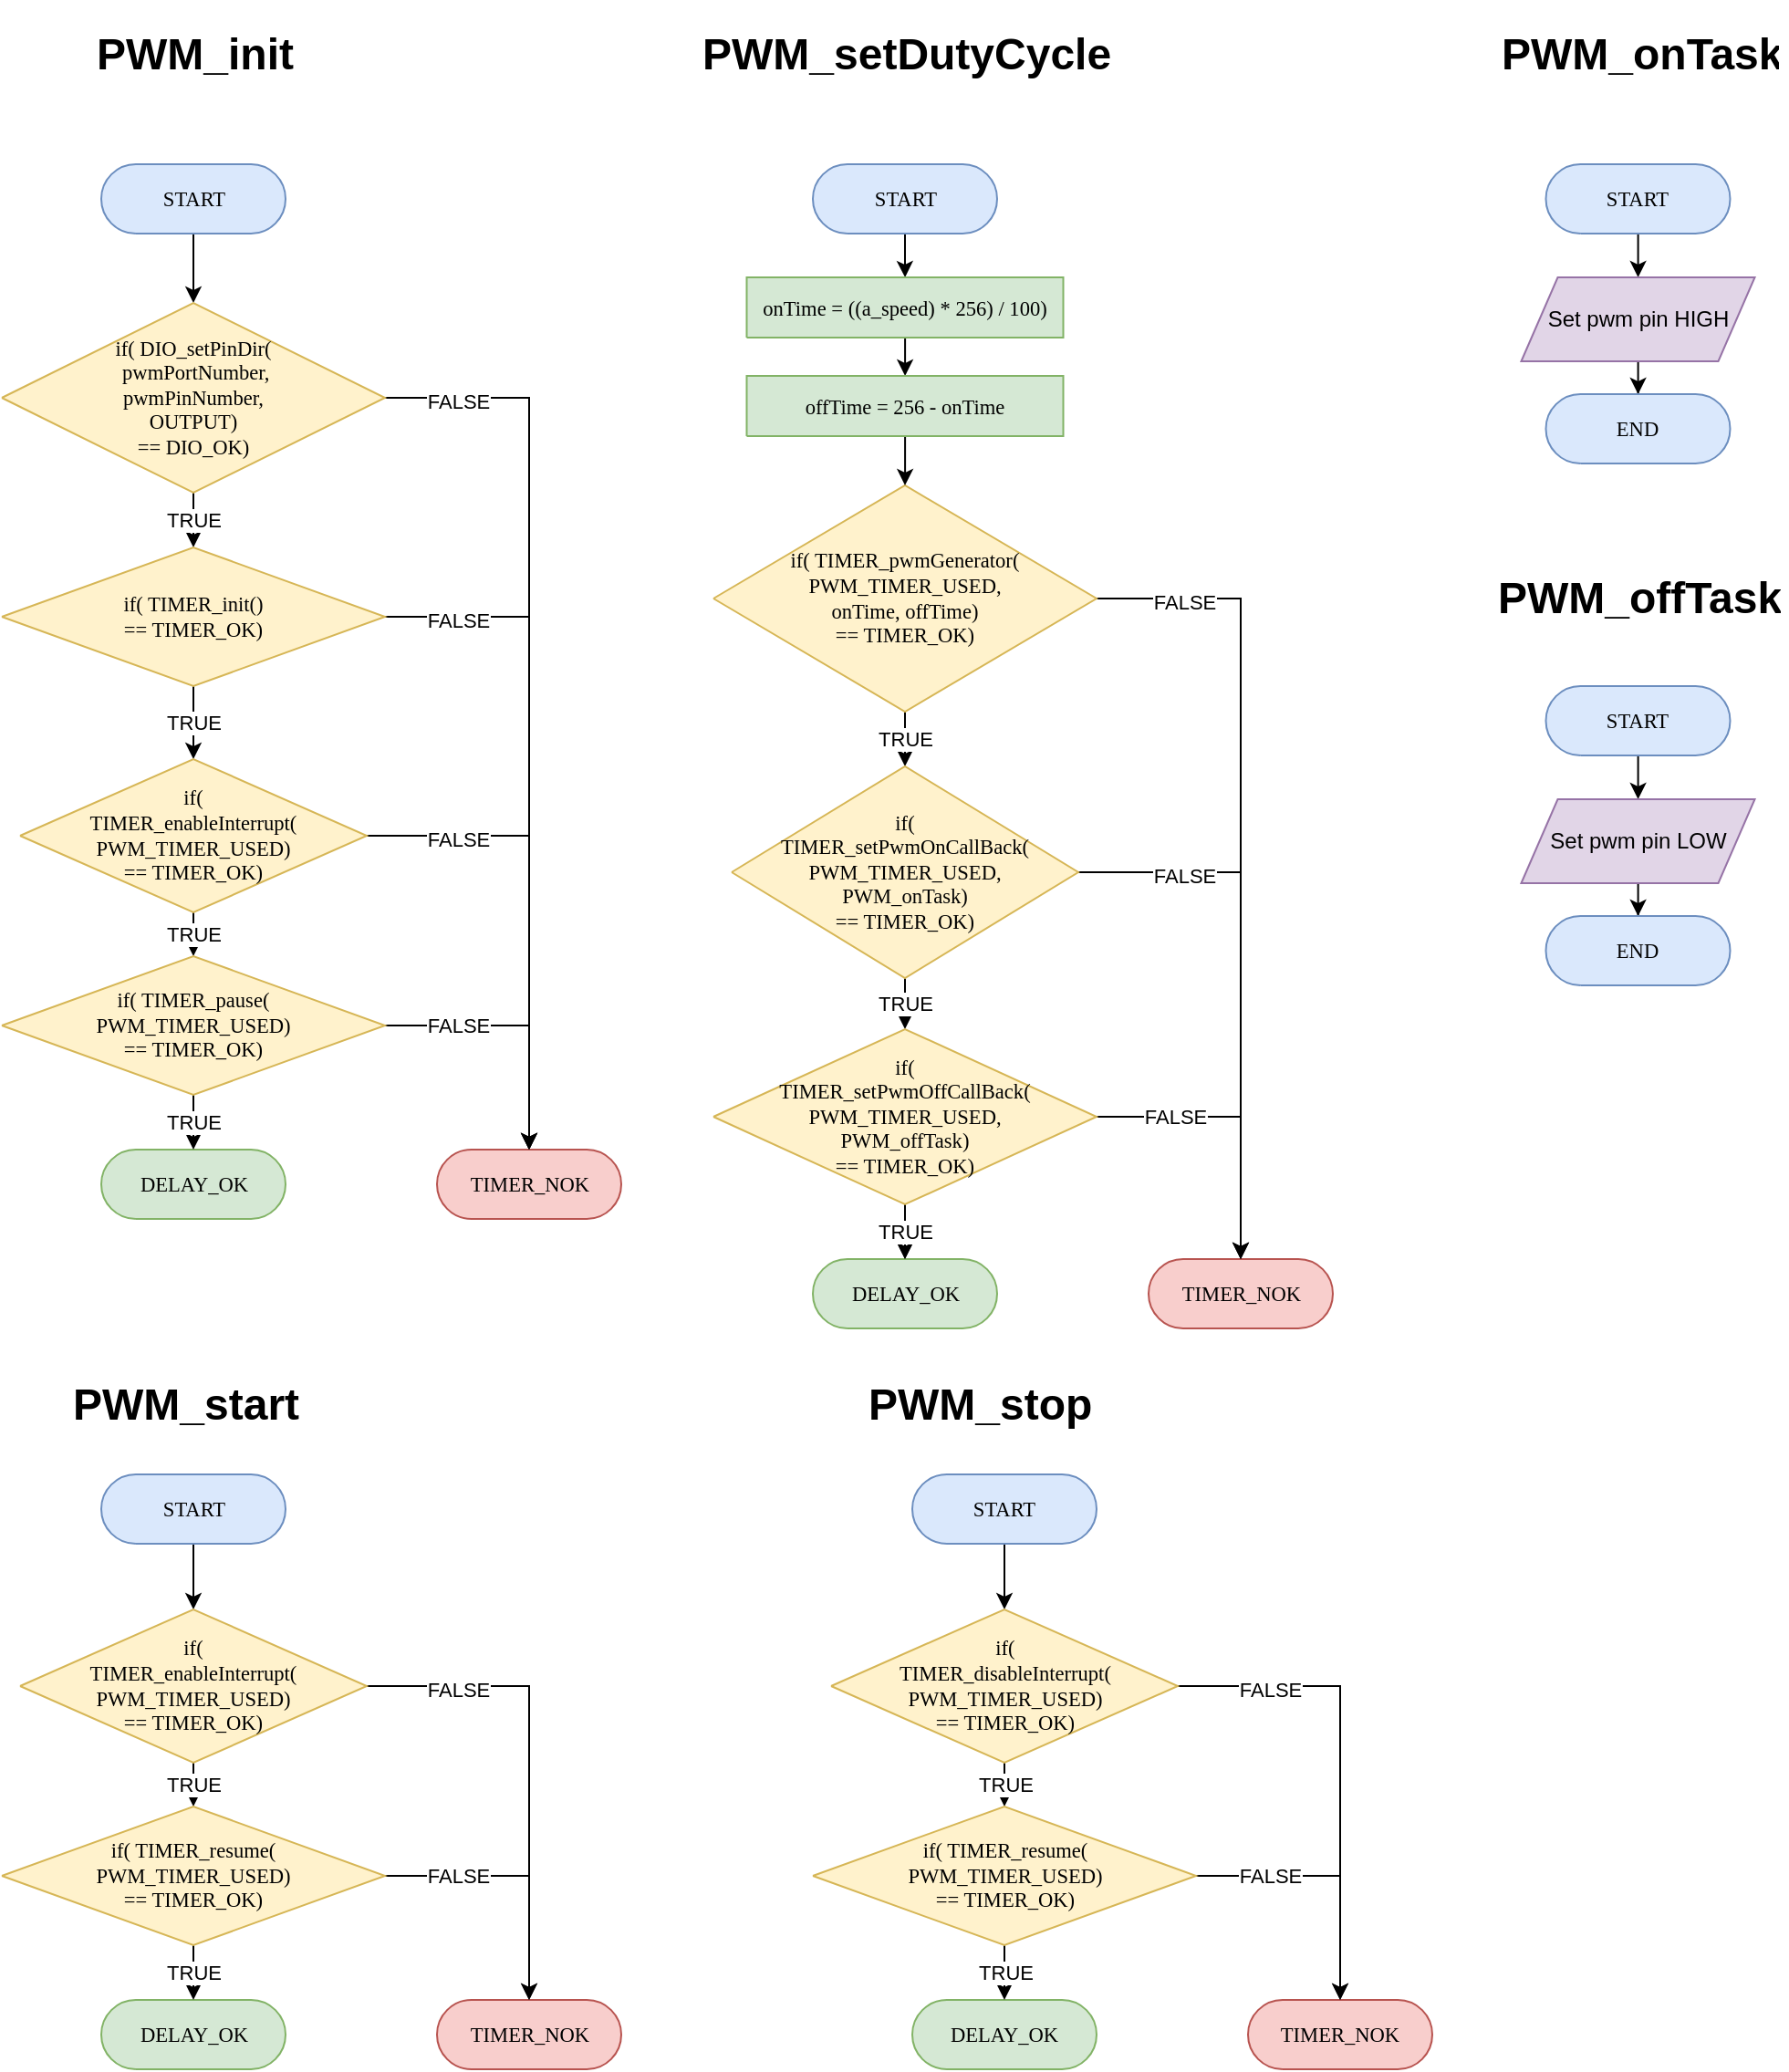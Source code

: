 <mxfile version="21.2.8" type="device">
  <diagram name="Page-1" id="BmUwELXV6evtJozqOOVF">
    <mxGraphModel dx="522" dy="1700" grid="1" gridSize="10" guides="1" tooltips="1" connect="1" arrows="1" fold="1" page="1" pageScale="1" pageWidth="850" pageHeight="1100" math="0" shadow="0">
      <root>
        <mxCell id="0" />
        <mxCell id="1" parent="0" />
        <mxCell id="vdHwTdax5h0ImALdTxKJ-1" value="" style="edgeStyle=orthogonalEdgeStyle;rounded=0;orthogonalLoop=1;jettySize=auto;html=1;" parent="1" source="vdHwTdax5h0ImALdTxKJ-2" target="vdHwTdax5h0ImALdTxKJ-5" edge="1">
          <mxGeometry relative="1" as="geometry" />
        </mxCell>
        <UserObject label="&lt;div style=&quot;font-size: 11.29px;&quot;&gt;&lt;span style=&quot;font-size: 11.29px;&quot;&gt;START&lt;/span&gt;&lt;/div&gt;" Function="EN_DIO_Error_T DIO_init(uint8_t pinNumber, EN_DIO_PORT_T portNumber, EN_DIO_DIRECTION_T direction);" tags="Flowchart" id="vdHwTdax5h0ImALdTxKJ-2">
          <mxCell style="verticalAlign=middle;align=center;overflow=width;vsdxID=30;fillColor=#dae8fc;shape=stencil(tVLREoIgEPwaHnEQxsl3s/9gEpSJwDko7e+DsEkze2l627vdu5uFRaxyHe8FosR5sCcxqMZ3iO0Rpcp0ApQPCLEasUpaEC3Yi2lS3fOojOhsr3HDmObyMtsVcYqS29Qh5FEfklwrM5OXeUa/yjkcAwfr7TDpiyTfXvjkMR+Vw2A998qaBac5tAKHU1hq3i4oNwjRr9ofvayt/+Rk+yX/4iWA159KpXWKxJx/z0Bopfyw+g4=);strokeColor=#6c8ebf;spacingTop=-1;spacingBottom=-1;spacingLeft=-1;spacingRight=-1;points=[[0.5,1,0],[0.5,0,0],[0,0.5,0],[1,0.5,0]];labelBackgroundColor=none;rounded=1;html=1;whiteSpace=wrap;fontFamily=Calibri;fontSize=11.29;" parent="1" vertex="1">
            <mxGeometry x="164.5" y="40" width="101" height="38" as="geometry" />
          </mxCell>
        </UserObject>
        <mxCell id="vdHwTdax5h0ImALdTxKJ-3" value="TRUE" style="edgeStyle=orthogonalEdgeStyle;rounded=0;orthogonalLoop=1;jettySize=auto;html=1;" parent="1" source="vdHwTdax5h0ImALdTxKJ-5" target="vdHwTdax5h0ImALdTxKJ-10" edge="1">
          <mxGeometry relative="1" as="geometry" />
        </mxCell>
        <mxCell id="vdHwTdax5h0ImALdTxKJ-4" value="FALSE" style="edgeStyle=orthogonalEdgeStyle;rounded=0;orthogonalLoop=1;jettySize=auto;html=1;" parent="1" source="vdHwTdax5h0ImALdTxKJ-5" target="vdHwTdax5h0ImALdTxKJ-7" edge="1">
          <mxGeometry x="-0.837" y="-2" relative="1" as="geometry">
            <mxPoint as="offset" />
          </mxGeometry>
        </mxCell>
        <UserObject label="if( DIO_setPinDir(&lt;br&gt;&amp;nbsp;pwmPortNumber, &lt;br&gt;pwmPinNumber, &lt;br&gt;OUTPUT) &lt;br&gt;== DIO_OK)" Function="EN_DIO_Error_T DIO_init(uint8_t pinNumber, EN_DIO_PORT_T portNumber, EN_DIO_DIRECTION_T direction);" tags="Flowchart" id="vdHwTdax5h0ImALdTxKJ-5">
          <mxCell style="vsdxID=219;fillColor=#fff2cc;shape=stencil(UzV2Ls5ILEhVNTIoLinKz04tz0wpyVA1dlE1MsrMy0gtyiwBslSNXVWNndPyi1LTi/JL81Ig/IJEkEoQKze/DGRCBUSfAUiHkUElhGcK4bpBVOZk5iGpNEVVikeloQHZpsK0YlWLz1QgA+HFtMycHEgIIcujBwlQCBKcxq4A);strokeColor=#d6b656;spacingTop=-1;spacingBottom=-1;spacingLeft=-1;spacingRight=-1;points=[[0,0.5,0],[1,0.5,0],[0.5,0,0],[0.5,1,0]];labelBackgroundColor=none;rounded=1;html=1;whiteSpace=wrap;fontFamily=Calibri;fontSize=11.29;" parent="1" vertex="1">
            <mxGeometry x="110" y="116" width="210" height="104" as="geometry" />
          </mxCell>
        </UserObject>
        <UserObject label="&lt;div style=&quot;font-size: 11.29px;&quot;&gt;&lt;font style=&quot;font-size: 11.29px; direction: ltr; letter-spacing: 0px; line-height: 120%; opacity: 1;&quot;&gt;DELAY_OK&lt;/font&gt;&lt;/div&gt;" Function="EN_DIO_Error_T DIO_init(uint8_t pinNumber, EN_DIO_PORT_T portNumber, EN_DIO_DIRECTION_T direction);" tags="Flowchart" id="vdHwTdax5h0ImALdTxKJ-6">
          <mxCell style="verticalAlign=middle;align=center;overflow=width;vsdxID=52;fillColor=#d5e8d4;shape=stencil(tVLREoIgEPwaHnEQxsl3s/9gEpSJwDko7e+DsEkze2l627vdu5uFRaxyHe8FosR5sCcxqMZ3iO0Rpcp0ApQPCLEasUpaEC3Yi2lS3fOojOhsr3HDmObyMtsVcYqS29Qh5FEfklwrM5OXeUa/yjkcAwfr7TDpiyTfXvjkMR+Vw2A998qaBac5tAKHU1hq3i4oNwjRr9ofvayt/+Rk+yX/4iWA159KpXWKxJx/z0Bopfyw+g4=);strokeColor=#82b366;spacingTop=-1;spacingBottom=-1;spacingLeft=-1;spacingRight=-1;points=[[0.5,1,0],[0.5,0,0],[0,0.5,0],[1,0.5,0]];labelBackgroundColor=none;rounded=1;html=1;whiteSpace=wrap;fontFamily=Calibri;fontSize=11.29;" parent="1" vertex="1">
            <mxGeometry x="164.5" y="580" width="101" height="38" as="geometry" />
          </mxCell>
        </UserObject>
        <UserObject label="&lt;div style=&quot;font-size: 11.29px;&quot;&gt;&lt;font style=&quot;font-size: 11.29px; direction: ltr; letter-spacing: 0px; line-height: 120%; opacity: 1;&quot;&gt;TIMER_NOK&lt;/font&gt;&lt;/div&gt;" Function="EN_DIO_Error_T DIO_init(uint8_t pinNumber, EN_DIO_PORT_T portNumber, EN_DIO_DIRECTION_T direction);" tags="Flowchart" id="vdHwTdax5h0ImALdTxKJ-7">
          <mxCell style="verticalAlign=middle;align=center;overflow=width;vsdxID=52;fillColor=#f8cecc;shape=stencil(tVLREoIgEPwaHnEQxsl3s/9gEpSJwDko7e+DsEkze2l627vdu5uFRaxyHe8FosR5sCcxqMZ3iO0Rpcp0ApQPCLEasUpaEC3Yi2lS3fOojOhsr3HDmObyMtsVcYqS29Qh5FEfklwrM5OXeUa/yjkcAwfr7TDpiyTfXvjkMR+Vw2A998qaBac5tAKHU1hq3i4oNwjRr9ofvayt/+Rk+yX/4iWA159KpXWKxJx/z0Bopfyw+g4=);strokeColor=#b85450;spacingTop=-1;spacingBottom=-1;spacingLeft=-1;spacingRight=-1;points=[[0.5,1,0],[0.5,0,0],[0,0.5,0],[1,0.5,0]];labelBackgroundColor=none;rounded=1;html=1;whiteSpace=wrap;fontFamily=Calibri;fontSize=11.29;" parent="1" vertex="1">
            <mxGeometry x="348.5" y="580" width="101" height="38" as="geometry" />
          </mxCell>
        </UserObject>
        <mxCell id="vdHwTdax5h0ImALdTxKJ-8" value="TRUE" style="edgeStyle=orthogonalEdgeStyle;rounded=0;orthogonalLoop=1;jettySize=auto;html=1;" parent="1" source="vdHwTdax5h0ImALdTxKJ-10" target="vdHwTdax5h0ImALdTxKJ-13" edge="1">
          <mxGeometry relative="1" as="geometry" />
        </mxCell>
        <mxCell id="vdHwTdax5h0ImALdTxKJ-9" value="FALSE" style="edgeStyle=orthogonalEdgeStyle;rounded=0;orthogonalLoop=1;jettySize=auto;html=1;" parent="1" source="vdHwTdax5h0ImALdTxKJ-10" target="vdHwTdax5h0ImALdTxKJ-7" edge="1">
          <mxGeometry x="-0.784" y="-2" relative="1" as="geometry">
            <mxPoint as="offset" />
          </mxGeometry>
        </mxCell>
        <UserObject label="if( TIMER_init() &lt;br&gt;== TIMER_OK)" Function="EN_DIO_Error_T DIO_init(uint8_t pinNumber, EN_DIO_PORT_T portNumber, EN_DIO_DIRECTION_T direction);" tags="Flowchart" id="vdHwTdax5h0ImALdTxKJ-10">
          <mxCell style="vsdxID=219;fillColor=#fff2cc;shape=stencil(UzV2Ls5ILEhVNTIoLinKz04tz0wpyVA1dlE1MsrMy0gtyiwBslSNXVWNndPyi1LTi/JL81Ig/IJEkEoQKze/DGRCBUSfAUiHkUElhGcK4bpBVOZk5iGpNEVVikeloQHZpsK0YlWLz1QgA+HFtMycHEgIIcujBwlQCBKcxq4A);strokeColor=#d6b656;spacingTop=-1;spacingBottom=-1;spacingLeft=-1;spacingRight=-1;points=[[0,0.5,0],[1,0.5,0],[0.5,0,0],[0.5,1,0]];labelBackgroundColor=none;rounded=1;html=1;whiteSpace=wrap;fontFamily=Calibri;fontSize=11.29;" parent="1" vertex="1">
            <mxGeometry x="110" y="250" width="210" height="76" as="geometry" />
          </mxCell>
        </UserObject>
        <mxCell id="vdHwTdax5h0ImALdTxKJ-12" value="FALSE" style="edgeStyle=orthogonalEdgeStyle;rounded=0;orthogonalLoop=1;jettySize=auto;html=1;" parent="1" source="vdHwTdax5h0ImALdTxKJ-13" target="vdHwTdax5h0ImALdTxKJ-7" edge="1">
          <mxGeometry x="-0.617" y="-2" relative="1" as="geometry">
            <mxPoint as="offset" />
          </mxGeometry>
        </mxCell>
        <mxCell id="vdHwTdax5h0ImALdTxKJ-15" value="TRUE" style="edgeStyle=orthogonalEdgeStyle;rounded=0;orthogonalLoop=1;jettySize=auto;html=1;" parent="1" source="vdHwTdax5h0ImALdTxKJ-13" target="vdHwTdax5h0ImALdTxKJ-14" edge="1">
          <mxGeometry relative="1" as="geometry" />
        </mxCell>
        <UserObject label="if( &lt;br&gt;TIMER_enableInterrupt(&lt;br&gt;PWM_TIMER_USED) &lt;br&gt;== TIMER_OK)" Function="EN_DIO_Error_T DIO_init(uint8_t pinNumber, EN_DIO_PORT_T portNumber, EN_DIO_DIRECTION_T direction);" tags="Flowchart" id="vdHwTdax5h0ImALdTxKJ-13">
          <mxCell style="vsdxID=219;fillColor=#fff2cc;shape=stencil(UzV2Ls5ILEhVNTIoLinKz04tz0wpyVA1dlE1MsrMy0gtyiwBslSNXVWNndPyi1LTi/JL81Ig/IJEkEoQKze/DGRCBUSfAUiHkUElhGcK4bpBVOZk5iGpNEVVikeloQHZpsK0YlWLz1QgA+HFtMycHEgIIcujBwlQCBKcxq4A);strokeColor=#d6b656;spacingTop=-1;spacingBottom=-1;spacingLeft=-1;spacingRight=-1;points=[[0,0.5,0],[1,0.5,0],[0.5,0,0],[0.5,1,0]];labelBackgroundColor=none;rounded=1;html=1;whiteSpace=wrap;fontFamily=Calibri;fontSize=11.29;" parent="1" vertex="1">
            <mxGeometry x="120" y="366" width="190" height="84" as="geometry" />
          </mxCell>
        </UserObject>
        <mxCell id="vdHwTdax5h0ImALdTxKJ-16" value="TRUE" style="edgeStyle=orthogonalEdgeStyle;rounded=0;orthogonalLoop=1;jettySize=auto;html=1;" parent="1" source="vdHwTdax5h0ImALdTxKJ-14" target="vdHwTdax5h0ImALdTxKJ-6" edge="1">
          <mxGeometry relative="1" as="geometry" />
        </mxCell>
        <mxCell id="vdHwTdax5h0ImALdTxKJ-17" value="FALSE" style="edgeStyle=orthogonalEdgeStyle;rounded=0;orthogonalLoop=1;jettySize=auto;html=1;" parent="1" source="vdHwTdax5h0ImALdTxKJ-14" target="vdHwTdax5h0ImALdTxKJ-7" edge="1">
          <mxGeometry x="-0.456" relative="1" as="geometry">
            <mxPoint as="offset" />
          </mxGeometry>
        </mxCell>
        <UserObject label="if( TIMER_pause(&lt;br&gt;PWM_TIMER_USED) &lt;br&gt;== TIMER_OK)" Function="EN_DIO_Error_T DIO_init(uint8_t pinNumber, EN_DIO_PORT_T portNumber, EN_DIO_DIRECTION_T direction);" tags="Flowchart" id="vdHwTdax5h0ImALdTxKJ-14">
          <mxCell style="vsdxID=219;fillColor=#fff2cc;shape=stencil(UzV2Ls5ILEhVNTIoLinKz04tz0wpyVA1dlE1MsrMy0gtyiwBslSNXVWNndPyi1LTi/JL81Ig/IJEkEoQKze/DGRCBUSfAUiHkUElhGcK4bpBVOZk5iGpNEVVikeloQHZpsK0YlWLz1QgA+HFtMycHEgIIcujBwlQCBKcxq4A);strokeColor=#d6b656;spacingTop=-1;spacingBottom=-1;spacingLeft=-1;spacingRight=-1;points=[[0,0.5,0],[1,0.5,0],[0.5,0,0],[0.5,1,0]];labelBackgroundColor=none;rounded=1;html=1;whiteSpace=wrap;fontFamily=Calibri;fontSize=11.29;" parent="1" vertex="1">
            <mxGeometry x="110" y="474" width="210" height="76" as="geometry" />
          </mxCell>
        </UserObject>
        <mxCell id="vdHwTdax5h0ImALdTxKJ-36" value="" style="edgeStyle=orthogonalEdgeStyle;rounded=0;orthogonalLoop=1;jettySize=auto;html=1;" parent="1" source="vdHwTdax5h0ImALdTxKJ-19" target="vdHwTdax5h0ImALdTxKJ-34" edge="1">
          <mxGeometry relative="1" as="geometry" />
        </mxCell>
        <UserObject label="&lt;div style=&quot;font-size: 11.29px;&quot;&gt;&lt;span style=&quot;font-size: 11.29px;&quot;&gt;START&lt;/span&gt;&lt;/div&gt;" Function="EN_DIO_Error_T DIO_init(uint8_t pinNumber, EN_DIO_PORT_T portNumber, EN_DIO_DIRECTION_T direction);" tags="Flowchart" id="vdHwTdax5h0ImALdTxKJ-19">
          <mxCell style="verticalAlign=middle;align=center;overflow=width;vsdxID=30;fillColor=#dae8fc;shape=stencil(tVLREoIgEPwaHnEQxsl3s/9gEpSJwDko7e+DsEkze2l627vdu5uFRaxyHe8FosR5sCcxqMZ3iO0Rpcp0ApQPCLEasUpaEC3Yi2lS3fOojOhsr3HDmObyMtsVcYqS29Qh5FEfklwrM5OXeUa/yjkcAwfr7TDpiyTfXvjkMR+Vw2A998qaBac5tAKHU1hq3i4oNwjRr9ofvayt/+Rk+yX/4iWA159KpXWKxJx/z0Bopfyw+g4=);strokeColor=#6c8ebf;spacingTop=-1;spacingBottom=-1;spacingLeft=-1;spacingRight=-1;points=[[0.5,1,0],[0.5,0,0],[0,0.5,0],[1,0.5,0]];labelBackgroundColor=none;rounded=1;html=1;whiteSpace=wrap;fontFamily=Calibri;fontSize=11.29;" parent="1" vertex="1">
            <mxGeometry x="554.5" y="40" width="101" height="38" as="geometry" />
          </mxCell>
        </UserObject>
        <UserObject label="&lt;div style=&quot;font-size: 11.29px;&quot;&gt;&lt;font style=&quot;font-size: 11.29px; direction: ltr; letter-spacing: 0px; line-height: 120%; opacity: 1;&quot;&gt;DELAY_OK&lt;/font&gt;&lt;/div&gt;" Function="EN_DIO_Error_T DIO_init(uint8_t pinNumber, EN_DIO_PORT_T portNumber, EN_DIO_DIRECTION_T direction);" tags="Flowchart" id="vdHwTdax5h0ImALdTxKJ-23">
          <mxCell style="verticalAlign=middle;align=center;overflow=width;vsdxID=52;fillColor=#d5e8d4;shape=stencil(tVLREoIgEPwaHnEQxsl3s/9gEpSJwDko7e+DsEkze2l627vdu5uFRaxyHe8FosR5sCcxqMZ3iO0Rpcp0ApQPCLEasUpaEC3Yi2lS3fOojOhsr3HDmObyMtsVcYqS29Qh5FEfklwrM5OXeUa/yjkcAwfr7TDpiyTfXvjkMR+Vw2A998qaBac5tAKHU1hq3i4oNwjRr9ofvayt/+Rk+yX/4iWA159KpXWKxJx/z0Bopfyw+g4=);strokeColor=#82b366;spacingTop=-1;spacingBottom=-1;spacingLeft=-1;spacingRight=-1;points=[[0.5,1,0],[0.5,0,0],[0,0.5,0],[1,0.5,0]];labelBackgroundColor=none;rounded=1;html=1;whiteSpace=wrap;fontFamily=Calibri;fontSize=11.29;" parent="1" vertex="1">
            <mxGeometry x="554.5" y="640" width="101" height="38" as="geometry" />
          </mxCell>
        </UserObject>
        <UserObject label="&lt;div style=&quot;font-size: 11.29px;&quot;&gt;&lt;font style=&quot;font-size: 11.29px; direction: ltr; letter-spacing: 0px; line-height: 120%; opacity: 1;&quot;&gt;TIMER_NOK&lt;/font&gt;&lt;/div&gt;" Function="EN_DIO_Error_T DIO_init(uint8_t pinNumber, EN_DIO_PORT_T portNumber, EN_DIO_DIRECTION_T direction);" tags="Flowchart" id="vdHwTdax5h0ImALdTxKJ-24">
          <mxCell style="verticalAlign=middle;align=center;overflow=width;vsdxID=52;fillColor=#f8cecc;shape=stencil(tVLREoIgEPwaHnEQxsl3s/9gEpSJwDko7e+DsEkze2l627vdu5uFRaxyHe8FosR5sCcxqMZ3iO0Rpcp0ApQPCLEasUpaEC3Yi2lS3fOojOhsr3HDmObyMtsVcYqS29Qh5FEfklwrM5OXeUa/yjkcAwfr7TDpiyTfXvjkMR+Vw2A998qaBac5tAKHU1hq3i4oNwjRr9ofvayt/+Rk+yX/4iWA159KpXWKxJx/z0Bopfyw+g4=);strokeColor=#b85450;spacingTop=-1;spacingBottom=-1;spacingLeft=-1;spacingRight=-1;points=[[0.5,1,0],[0.5,0,0],[0,0.5,0],[1,0.5,0]];labelBackgroundColor=none;rounded=1;html=1;whiteSpace=wrap;fontFamily=Calibri;fontSize=11.29;" parent="1" vertex="1">
            <mxGeometry x="738.5" y="640" width="101" height="38" as="geometry" />
          </mxCell>
        </UserObject>
        <mxCell id="vdHwTdax5h0ImALdTxKJ-25" value="TRUE" style="edgeStyle=orthogonalEdgeStyle;rounded=0;orthogonalLoop=1;jettySize=auto;html=1;" parent="1" source="vdHwTdax5h0ImALdTxKJ-27" target="vdHwTdax5h0ImALdTxKJ-30" edge="1">
          <mxGeometry relative="1" as="geometry" />
        </mxCell>
        <mxCell id="vdHwTdax5h0ImALdTxKJ-26" value="FALSE" style="edgeStyle=orthogonalEdgeStyle;rounded=0;orthogonalLoop=1;jettySize=auto;html=1;" parent="1" source="vdHwTdax5h0ImALdTxKJ-27" target="vdHwTdax5h0ImALdTxKJ-24" edge="1">
          <mxGeometry x="-0.784" y="-2" relative="1" as="geometry">
            <mxPoint as="offset" />
          </mxGeometry>
        </mxCell>
        <UserObject label="if( TIMER_pwmGenerator(&lt;br&gt;PWM_TIMER_USED,&lt;br&gt;onTime, offTime) &lt;br&gt;== TIMER_OK)" Function="EN_DIO_Error_T DIO_init(uint8_t pinNumber, EN_DIO_PORT_T portNumber, EN_DIO_DIRECTION_T direction);" tags="Flowchart" id="vdHwTdax5h0ImALdTxKJ-27">
          <mxCell style="vsdxID=219;fillColor=#fff2cc;shape=stencil(UzV2Ls5ILEhVNTIoLinKz04tz0wpyVA1dlE1MsrMy0gtyiwBslSNXVWNndPyi1LTi/JL81Ig/IJEkEoQKze/DGRCBUSfAUiHkUElhGcK4bpBVOZk5iGpNEVVikeloQHZpsK0YlWLz1QgA+HFtMycHEgIIcujBwlQCBKcxq4A);strokeColor=#d6b656;spacingTop=-1;spacingBottom=-1;spacingLeft=-1;spacingRight=-1;points=[[0,0.5,0],[1,0.5,0],[0.5,0,0],[0.5,1,0]];labelBackgroundColor=none;rounded=1;html=1;whiteSpace=wrap;fontFamily=Calibri;fontSize=11.29;" parent="1" vertex="1">
            <mxGeometry x="500" y="216" width="210" height="124" as="geometry" />
          </mxCell>
        </UserObject>
        <mxCell id="vdHwTdax5h0ImALdTxKJ-28" value="FALSE" style="edgeStyle=orthogonalEdgeStyle;rounded=0;orthogonalLoop=1;jettySize=auto;html=1;" parent="1" source="vdHwTdax5h0ImALdTxKJ-30" target="vdHwTdax5h0ImALdTxKJ-24" edge="1">
          <mxGeometry x="-0.617" y="-2" relative="1" as="geometry">
            <mxPoint as="offset" />
          </mxGeometry>
        </mxCell>
        <mxCell id="vdHwTdax5h0ImALdTxKJ-29" value="TRUE" style="edgeStyle=orthogonalEdgeStyle;rounded=0;orthogonalLoop=1;jettySize=auto;html=1;" parent="1" source="vdHwTdax5h0ImALdTxKJ-30" target="vdHwTdax5h0ImALdTxKJ-33" edge="1">
          <mxGeometry relative="1" as="geometry" />
        </mxCell>
        <UserObject label="if( &lt;br&gt;TIMER_setPwmOnCallBack(&lt;br&gt;PWM_TIMER_USED,&lt;br&gt;PWM_onTask) &lt;br&gt;== TIMER_OK)" Function="EN_DIO_Error_T DIO_init(uint8_t pinNumber, EN_DIO_PORT_T portNumber, EN_DIO_DIRECTION_T direction);" tags="Flowchart" id="vdHwTdax5h0ImALdTxKJ-30">
          <mxCell style="vsdxID=219;fillColor=#fff2cc;shape=stencil(UzV2Ls5ILEhVNTIoLinKz04tz0wpyVA1dlE1MsrMy0gtyiwBslSNXVWNndPyi1LTi/JL81Ig/IJEkEoQKze/DGRCBUSfAUiHkUElhGcK4bpBVOZk5iGpNEVVikeloQHZpsK0YlWLz1QgA+HFtMycHEgIIcujBwlQCBKcxq4A);strokeColor=#d6b656;spacingTop=-1;spacingBottom=-1;spacingLeft=-1;spacingRight=-1;points=[[0,0.5,0],[1,0.5,0],[0.5,0,0],[0.5,1,0]];labelBackgroundColor=none;rounded=1;html=1;whiteSpace=wrap;fontFamily=Calibri;fontSize=11.29;" parent="1" vertex="1">
            <mxGeometry x="510" y="370" width="190" height="116" as="geometry" />
          </mxCell>
        </UserObject>
        <mxCell id="vdHwTdax5h0ImALdTxKJ-31" value="" style="edgeStyle=orthogonalEdgeStyle;rounded=0;orthogonalLoop=1;jettySize=auto;html=1;" parent="1" source="vdHwTdax5h0ImALdTxKJ-33" target="vdHwTdax5h0ImALdTxKJ-23" edge="1">
          <mxGeometry relative="1" as="geometry" />
        </mxCell>
        <mxCell id="vdHwTdax5h0ImALdTxKJ-32" value="FALSE" style="edgeStyle=orthogonalEdgeStyle;rounded=0;orthogonalLoop=1;jettySize=auto;html=1;" parent="1" source="vdHwTdax5h0ImALdTxKJ-33" target="vdHwTdax5h0ImALdTxKJ-24" edge="1">
          <mxGeometry x="-0.456" relative="1" as="geometry">
            <mxPoint as="offset" />
          </mxGeometry>
        </mxCell>
        <mxCell id="vdHwTdax5h0ImALdTxKJ-40" value="TRUE" style="edgeStyle=orthogonalEdgeStyle;rounded=0;orthogonalLoop=1;jettySize=auto;html=1;" parent="1" source="vdHwTdax5h0ImALdTxKJ-33" target="vdHwTdax5h0ImALdTxKJ-23" edge="1">
          <mxGeometry relative="1" as="geometry" />
        </mxCell>
        <UserObject label="if(&lt;br style=&quot;border-color: var(--border-color);&quot;&gt;TIMER_setPwmOffCallBack(&lt;br style=&quot;border-color: var(--border-color);&quot;&gt;PWM_TIMER_USED,&lt;br style=&quot;border-color: var(--border-color);&quot;&gt;PWM_offTask)&lt;br style=&quot;border-color: var(--border-color);&quot;&gt;== TIMER_OK)" Function="EN_DIO_Error_T DIO_init(uint8_t pinNumber, EN_DIO_PORT_T portNumber, EN_DIO_DIRECTION_T direction);" tags="Flowchart" id="vdHwTdax5h0ImALdTxKJ-33">
          <mxCell style="vsdxID=219;fillColor=#fff2cc;shape=stencil(UzV2Ls5ILEhVNTIoLinKz04tz0wpyVA1dlE1MsrMy0gtyiwBslSNXVWNndPyi1LTi/JL81Ig/IJEkEoQKze/DGRCBUSfAUiHkUElhGcK4bpBVOZk5iGpNEVVikeloQHZpsK0YlWLz1QgA+HFtMycHEgIIcujBwlQCBKcxq4A);strokeColor=#d6b656;spacingTop=-1;spacingBottom=-1;spacingLeft=-1;spacingRight=-1;points=[[0,0.5,0],[1,0.5,0],[0.5,0,0],[0.5,1,0]];labelBackgroundColor=none;rounded=1;html=1;whiteSpace=wrap;fontFamily=Calibri;fontSize=11.29;" parent="1" vertex="1">
            <mxGeometry x="500" y="514" width="210" height="96" as="geometry" />
          </mxCell>
        </UserObject>
        <mxCell id="vdHwTdax5h0ImALdTxKJ-37" value="" style="edgeStyle=orthogonalEdgeStyle;rounded=0;orthogonalLoop=1;jettySize=auto;html=1;" parent="1" source="vdHwTdax5h0ImALdTxKJ-34" target="vdHwTdax5h0ImALdTxKJ-35" edge="1">
          <mxGeometry relative="1" as="geometry" />
        </mxCell>
        <UserObject label="&lt;span style=&quot;font-size: 11.29px;&quot;&gt;onTime = ((a_speed) * 256) / 100)&lt;/span&gt;" Function="EN_DIO_Error_T DIO_toggle(uint8_t pinNumber, EN_DIO_PORT_T portNumber);  " tags="Flowchart" id="vdHwTdax5h0ImALdTxKJ-34">
          <mxCell style="verticalAlign=middle;align=center;overflow=width;vsdxID=274;fillColor=#d5e8d4;shape=stencil(nZBLDoAgDERP0z3SIyjew0SURgSD+Lu9kMZoXLhwN9O+tukAlrNpJg1SzDH4QW/URgNYgZTkjA4UkwJUgGXng+6DX1zLfmoymdXo17xh5zmRJ6Q42BWCfc2oJfdAr+Yv+AP9Cb7OJ3H/2JG1HNGz/84klThPVCc=);strokeColor=#82b366;spacingTop=-1;spacingBottom=-1;spacingLeft=-1;spacingRight=-1;points=[[0,0.5,0],[1,0.5,0],[0.5,1,0],[0.5,0,0]];labelBackgroundColor=none;rounded=1;html=1;whiteSpace=wrap;fontFamily=Calibri;" parent="1" vertex="1">
            <mxGeometry x="518.25" y="102" width="173.5" height="33" as="geometry" />
          </mxCell>
        </UserObject>
        <mxCell id="vdHwTdax5h0ImALdTxKJ-39" value="" style="edgeStyle=orthogonalEdgeStyle;rounded=0;orthogonalLoop=1;jettySize=auto;html=1;" parent="1" source="vdHwTdax5h0ImALdTxKJ-35" target="vdHwTdax5h0ImALdTxKJ-27" edge="1">
          <mxGeometry relative="1" as="geometry" />
        </mxCell>
        <UserObject label="&lt;span style=&quot;font-size: 11.29px;&quot;&gt;offTime = 256 - onTime&lt;/span&gt;" Function="EN_DIO_Error_T DIO_toggle(uint8_t pinNumber, EN_DIO_PORT_T portNumber);  " tags="Flowchart" id="vdHwTdax5h0ImALdTxKJ-35">
          <mxCell style="verticalAlign=middle;align=center;overflow=width;vsdxID=274;fillColor=#d5e8d4;shape=stencil(nZBLDoAgDERP0z3SIyjew0SURgSD+Lu9kMZoXLhwN9O+tukAlrNpJg1SzDH4QW/URgNYgZTkjA4UkwJUgGXng+6DX1zLfmoymdXo17xh5zmRJ6Q42BWCfc2oJfdAr+Yv+AP9Cb7OJ3H/2JG1HNGz/84klThPVCc=);strokeColor=#82b366;spacingTop=-1;spacingBottom=-1;spacingLeft=-1;spacingRight=-1;points=[[0,0.5,0],[1,0.5,0],[0.5,1,0],[0.5,0,0]];labelBackgroundColor=none;rounded=1;html=1;whiteSpace=wrap;fontFamily=Calibri;" parent="1" vertex="1">
            <mxGeometry x="518.25" y="156" width="173.5" height="33" as="geometry" />
          </mxCell>
        </UserObject>
        <mxCell id="vdHwTdax5h0ImALdTxKJ-58" value="" style="edgeStyle=orthogonalEdgeStyle;rounded=0;orthogonalLoop=1;jettySize=auto;html=1;" parent="1" source="vdHwTdax5h0ImALdTxKJ-42" target="vdHwTdax5h0ImALdTxKJ-53" edge="1">
          <mxGeometry relative="1" as="geometry" />
        </mxCell>
        <UserObject label="&lt;div style=&quot;font-size: 11.29px;&quot;&gt;&lt;span style=&quot;font-size: 11.29px;&quot;&gt;START&lt;/span&gt;&lt;/div&gt;" Function="EN_DIO_Error_T DIO_init(uint8_t pinNumber, EN_DIO_PORT_T portNumber, EN_DIO_DIRECTION_T direction);" tags="Flowchart" id="vdHwTdax5h0ImALdTxKJ-42">
          <mxCell style="verticalAlign=middle;align=center;overflow=width;vsdxID=30;fillColor=#dae8fc;shape=stencil(tVLREoIgEPwaHnEQxsl3s/9gEpSJwDko7e+DsEkze2l627vdu5uFRaxyHe8FosR5sCcxqMZ3iO0Rpcp0ApQPCLEasUpaEC3Yi2lS3fOojOhsr3HDmObyMtsVcYqS29Qh5FEfklwrM5OXeUa/yjkcAwfr7TDpiyTfXvjkMR+Vw2A998qaBac5tAKHU1hq3i4oNwjRr9ofvayt/+Rk+yX/4iWA159KpXWKxJx/z0Bopfyw+g4=);strokeColor=#6c8ebf;spacingTop=-1;spacingBottom=-1;spacingLeft=-1;spacingRight=-1;points=[[0.5,1,0],[0.5,0,0],[0,0.5,0],[1,0.5,0]];labelBackgroundColor=none;rounded=1;html=1;whiteSpace=wrap;fontFamily=Calibri;fontSize=11.29;" parent="1" vertex="1">
            <mxGeometry x="164.5" y="758" width="101" height="38" as="geometry" />
          </mxCell>
        </UserObject>
        <UserObject label="&lt;div style=&quot;font-size: 11.29px;&quot;&gt;&lt;font style=&quot;font-size: 11.29px; direction: ltr; letter-spacing: 0px; line-height: 120%; opacity: 1;&quot;&gt;DELAY_OK&lt;/font&gt;&lt;/div&gt;" Function="EN_DIO_Error_T DIO_init(uint8_t pinNumber, EN_DIO_PORT_T portNumber, EN_DIO_DIRECTION_T direction);" tags="Flowchart" id="vdHwTdax5h0ImALdTxKJ-46">
          <mxCell style="verticalAlign=middle;align=center;overflow=width;vsdxID=52;fillColor=#d5e8d4;shape=stencil(tVLREoIgEPwaHnEQxsl3s/9gEpSJwDko7e+DsEkze2l627vdu5uFRaxyHe8FosR5sCcxqMZ3iO0Rpcp0ApQPCLEasUpaEC3Yi2lS3fOojOhsr3HDmObyMtsVcYqS29Qh5FEfklwrM5OXeUa/yjkcAwfr7TDpiyTfXvjkMR+Vw2A998qaBac5tAKHU1hq3i4oNwjRr9ofvayt/+Rk+yX/4iWA159KpXWKxJx/z0Bopfyw+g4=);strokeColor=#82b366;spacingTop=-1;spacingBottom=-1;spacingLeft=-1;spacingRight=-1;points=[[0.5,1,0],[0.5,0,0],[0,0.5,0],[1,0.5,0]];labelBackgroundColor=none;rounded=1;html=1;whiteSpace=wrap;fontFamily=Calibri;fontSize=11.29;" parent="1" vertex="1">
            <mxGeometry x="164.5" y="1046" width="101" height="38" as="geometry" />
          </mxCell>
        </UserObject>
        <UserObject label="&lt;div style=&quot;font-size: 11.29px;&quot;&gt;&lt;font style=&quot;font-size: 11.29px; direction: ltr; letter-spacing: 0px; line-height: 120%; opacity: 1;&quot;&gt;TIMER_NOK&lt;/font&gt;&lt;/div&gt;" Function="EN_DIO_Error_T DIO_init(uint8_t pinNumber, EN_DIO_PORT_T portNumber, EN_DIO_DIRECTION_T direction);" tags="Flowchart" id="vdHwTdax5h0ImALdTxKJ-47">
          <mxCell style="verticalAlign=middle;align=center;overflow=width;vsdxID=52;fillColor=#f8cecc;shape=stencil(tVLREoIgEPwaHnEQxsl3s/9gEpSJwDko7e+DsEkze2l627vdu5uFRaxyHe8FosR5sCcxqMZ3iO0Rpcp0ApQPCLEasUpaEC3Yi2lS3fOojOhsr3HDmObyMtsVcYqS29Qh5FEfklwrM5OXeUa/yjkcAwfr7TDpiyTfXvjkMR+Vw2A998qaBac5tAKHU1hq3i4oNwjRr9ofvayt/+Rk+yX/4iWA159KpXWKxJx/z0Bopfyw+g4=);strokeColor=#b85450;spacingTop=-1;spacingBottom=-1;spacingLeft=-1;spacingRight=-1;points=[[0.5,1,0],[0.5,0,0],[0,0.5,0],[1,0.5,0]];labelBackgroundColor=none;rounded=1;html=1;whiteSpace=wrap;fontFamily=Calibri;fontSize=11.29;" parent="1" vertex="1">
            <mxGeometry x="348.5" y="1046" width="101" height="38" as="geometry" />
          </mxCell>
        </UserObject>
        <mxCell id="vdHwTdax5h0ImALdTxKJ-51" value="FALSE" style="edgeStyle=orthogonalEdgeStyle;rounded=0;orthogonalLoop=1;jettySize=auto;html=1;" parent="1" source="vdHwTdax5h0ImALdTxKJ-53" target="vdHwTdax5h0ImALdTxKJ-47" edge="1">
          <mxGeometry x="-0.617" y="-2" relative="1" as="geometry">
            <mxPoint as="offset" />
          </mxGeometry>
        </mxCell>
        <mxCell id="vdHwTdax5h0ImALdTxKJ-52" value="TRUE" style="edgeStyle=orthogonalEdgeStyle;rounded=0;orthogonalLoop=1;jettySize=auto;html=1;" parent="1" source="vdHwTdax5h0ImALdTxKJ-53" target="vdHwTdax5h0ImALdTxKJ-56" edge="1">
          <mxGeometry relative="1" as="geometry" />
        </mxCell>
        <UserObject label="if( &lt;br&gt;TIMER_enableInterrupt(&lt;br&gt;PWM_TIMER_USED) &lt;br&gt;== TIMER_OK)" Function="EN_DIO_Error_T DIO_init(uint8_t pinNumber, EN_DIO_PORT_T portNumber, EN_DIO_DIRECTION_T direction);" tags="Flowchart" id="vdHwTdax5h0ImALdTxKJ-53">
          <mxCell style="vsdxID=219;fillColor=#fff2cc;shape=stencil(UzV2Ls5ILEhVNTIoLinKz04tz0wpyVA1dlE1MsrMy0gtyiwBslSNXVWNndPyi1LTi/JL81Ig/IJEkEoQKze/DGRCBUSfAUiHkUElhGcK4bpBVOZk5iGpNEVVikeloQHZpsK0YlWLz1QgA+HFtMycHEgIIcujBwlQCBKcxq4A);strokeColor=#d6b656;spacingTop=-1;spacingBottom=-1;spacingLeft=-1;spacingRight=-1;points=[[0,0.5,0],[1,0.5,0],[0.5,0,0],[0.5,1,0]];labelBackgroundColor=none;rounded=1;html=1;whiteSpace=wrap;fontFamily=Calibri;fontSize=11.29;" parent="1" vertex="1">
            <mxGeometry x="120" y="832" width="190" height="84" as="geometry" />
          </mxCell>
        </UserObject>
        <mxCell id="vdHwTdax5h0ImALdTxKJ-54" value="TRUE" style="edgeStyle=orthogonalEdgeStyle;rounded=0;orthogonalLoop=1;jettySize=auto;html=1;" parent="1" source="vdHwTdax5h0ImALdTxKJ-56" target="vdHwTdax5h0ImALdTxKJ-46" edge="1">
          <mxGeometry relative="1" as="geometry" />
        </mxCell>
        <mxCell id="vdHwTdax5h0ImALdTxKJ-55" value="FALSE" style="edgeStyle=orthogonalEdgeStyle;rounded=0;orthogonalLoop=1;jettySize=auto;html=1;" parent="1" source="vdHwTdax5h0ImALdTxKJ-56" target="vdHwTdax5h0ImALdTxKJ-47" edge="1">
          <mxGeometry x="-0.456" relative="1" as="geometry">
            <mxPoint as="offset" />
          </mxGeometry>
        </mxCell>
        <UserObject label="if( TIMER_resume(&lt;br&gt;PWM_TIMER_USED) &lt;br&gt;== TIMER_OK)" Function="EN_DIO_Error_T DIO_init(uint8_t pinNumber, EN_DIO_PORT_T portNumber, EN_DIO_DIRECTION_T direction);" tags="Flowchart" id="vdHwTdax5h0ImALdTxKJ-56">
          <mxCell style="vsdxID=219;fillColor=#fff2cc;shape=stencil(UzV2Ls5ILEhVNTIoLinKz04tz0wpyVA1dlE1MsrMy0gtyiwBslSNXVWNndPyi1LTi/JL81Ig/IJEkEoQKze/DGRCBUSfAUiHkUElhGcK4bpBVOZk5iGpNEVVikeloQHZpsK0YlWLz1QgA+HFtMycHEgIIcujBwlQCBKcxq4A);strokeColor=#d6b656;spacingTop=-1;spacingBottom=-1;spacingLeft=-1;spacingRight=-1;points=[[0,0.5,0],[1,0.5,0],[0.5,0,0],[0.5,1,0]];labelBackgroundColor=none;rounded=1;html=1;whiteSpace=wrap;fontFamily=Calibri;fontSize=11.29;" parent="1" vertex="1">
            <mxGeometry x="110" y="940" width="210" height="76" as="geometry" />
          </mxCell>
        </UserObject>
        <mxCell id="vdHwTdax5h0ImALdTxKJ-59" value="" style="edgeStyle=orthogonalEdgeStyle;rounded=0;orthogonalLoop=1;jettySize=auto;html=1;" parent="1" source="vdHwTdax5h0ImALdTxKJ-60" target="vdHwTdax5h0ImALdTxKJ-65" edge="1">
          <mxGeometry relative="1" as="geometry" />
        </mxCell>
        <UserObject label="&lt;div style=&quot;font-size: 11.29px;&quot;&gt;&lt;span style=&quot;font-size: 11.29px;&quot;&gt;START&lt;/span&gt;&lt;/div&gt;" Function="EN_DIO_Error_T DIO_init(uint8_t pinNumber, EN_DIO_PORT_T portNumber, EN_DIO_DIRECTION_T direction);" tags="Flowchart" id="vdHwTdax5h0ImALdTxKJ-60">
          <mxCell style="verticalAlign=middle;align=center;overflow=width;vsdxID=30;fillColor=#dae8fc;shape=stencil(tVLREoIgEPwaHnEQxsl3s/9gEpSJwDko7e+DsEkze2l627vdu5uFRaxyHe8FosR5sCcxqMZ3iO0Rpcp0ApQPCLEasUpaEC3Yi2lS3fOojOhsr3HDmObyMtsVcYqS29Qh5FEfklwrM5OXeUa/yjkcAwfr7TDpiyTfXvjkMR+Vw2A998qaBac5tAKHU1hq3i4oNwjRr9ofvayt/+Rk+yX/4iWA159KpXWKxJx/z0Bopfyw+g4=);strokeColor=#6c8ebf;spacingTop=-1;spacingBottom=-1;spacingLeft=-1;spacingRight=-1;points=[[0.5,1,0],[0.5,0,0],[0,0.5,0],[1,0.5,0]];labelBackgroundColor=none;rounded=1;html=1;whiteSpace=wrap;fontFamily=Calibri;fontSize=11.29;" parent="1" vertex="1">
            <mxGeometry x="609" y="758" width="101" height="38" as="geometry" />
          </mxCell>
        </UserObject>
        <UserObject label="&lt;div style=&quot;font-size: 11.29px;&quot;&gt;&lt;font style=&quot;font-size: 11.29px; direction: ltr; letter-spacing: 0px; line-height: 120%; opacity: 1;&quot;&gt;DELAY_OK&lt;/font&gt;&lt;/div&gt;" Function="EN_DIO_Error_T DIO_init(uint8_t pinNumber, EN_DIO_PORT_T portNumber, EN_DIO_DIRECTION_T direction);" tags="Flowchart" id="vdHwTdax5h0ImALdTxKJ-61">
          <mxCell style="verticalAlign=middle;align=center;overflow=width;vsdxID=52;fillColor=#d5e8d4;shape=stencil(tVLREoIgEPwaHnEQxsl3s/9gEpSJwDko7e+DsEkze2l627vdu5uFRaxyHe8FosR5sCcxqMZ3iO0Rpcp0ApQPCLEasUpaEC3Yi2lS3fOojOhsr3HDmObyMtsVcYqS29Qh5FEfklwrM5OXeUa/yjkcAwfr7TDpiyTfXvjkMR+Vw2A998qaBac5tAKHU1hq3i4oNwjRr9ofvayt/+Rk+yX/4iWA159KpXWKxJx/z0Bopfyw+g4=);strokeColor=#82b366;spacingTop=-1;spacingBottom=-1;spacingLeft=-1;spacingRight=-1;points=[[0.5,1,0],[0.5,0,0],[0,0.5,0],[1,0.5,0]];labelBackgroundColor=none;rounded=1;html=1;whiteSpace=wrap;fontFamily=Calibri;fontSize=11.29;" parent="1" vertex="1">
            <mxGeometry x="609" y="1046" width="101" height="38" as="geometry" />
          </mxCell>
        </UserObject>
        <UserObject label="&lt;div style=&quot;font-size: 11.29px;&quot;&gt;&lt;font style=&quot;font-size: 11.29px; direction: ltr; letter-spacing: 0px; line-height: 120%; opacity: 1;&quot;&gt;TIMER_NOK&lt;/font&gt;&lt;/div&gt;" Function="EN_DIO_Error_T DIO_init(uint8_t pinNumber, EN_DIO_PORT_T portNumber, EN_DIO_DIRECTION_T direction);" tags="Flowchart" id="vdHwTdax5h0ImALdTxKJ-62">
          <mxCell style="verticalAlign=middle;align=center;overflow=width;vsdxID=52;fillColor=#f8cecc;shape=stencil(tVLREoIgEPwaHnEQxsl3s/9gEpSJwDko7e+DsEkze2l627vdu5uFRaxyHe8FosR5sCcxqMZ3iO0Rpcp0ApQPCLEasUpaEC3Yi2lS3fOojOhsr3HDmObyMtsVcYqS29Qh5FEfklwrM5OXeUa/yjkcAwfr7TDpiyTfXvjkMR+Vw2A998qaBac5tAKHU1hq3i4oNwjRr9ofvayt/+Rk+yX/4iWA159KpXWKxJx/z0Bopfyw+g4=);strokeColor=#b85450;spacingTop=-1;spacingBottom=-1;spacingLeft=-1;spacingRight=-1;points=[[0.5,1,0],[0.5,0,0],[0,0.5,0],[1,0.5,0]];labelBackgroundColor=none;rounded=1;html=1;whiteSpace=wrap;fontFamily=Calibri;fontSize=11.29;" parent="1" vertex="1">
            <mxGeometry x="793" y="1046" width="101" height="38" as="geometry" />
          </mxCell>
        </UserObject>
        <mxCell id="vdHwTdax5h0ImALdTxKJ-63" value="FALSE" style="edgeStyle=orthogonalEdgeStyle;rounded=0;orthogonalLoop=1;jettySize=auto;html=1;" parent="1" source="vdHwTdax5h0ImALdTxKJ-65" target="vdHwTdax5h0ImALdTxKJ-62" edge="1">
          <mxGeometry x="-0.617" y="-2" relative="1" as="geometry">
            <mxPoint as="offset" />
          </mxGeometry>
        </mxCell>
        <mxCell id="vdHwTdax5h0ImALdTxKJ-64" value="TRUE" style="edgeStyle=orthogonalEdgeStyle;rounded=0;orthogonalLoop=1;jettySize=auto;html=1;" parent="1" source="vdHwTdax5h0ImALdTxKJ-65" target="vdHwTdax5h0ImALdTxKJ-68" edge="1">
          <mxGeometry relative="1" as="geometry" />
        </mxCell>
        <UserObject label="if( &lt;br&gt;TIMER_disableInterrupt(&lt;br&gt;PWM_TIMER_USED) &lt;br&gt;== TIMER_OK)" Function="EN_DIO_Error_T DIO_init(uint8_t pinNumber, EN_DIO_PORT_T portNumber, EN_DIO_DIRECTION_T direction);" tags="Flowchart" id="vdHwTdax5h0ImALdTxKJ-65">
          <mxCell style="vsdxID=219;fillColor=#fff2cc;shape=stencil(UzV2Ls5ILEhVNTIoLinKz04tz0wpyVA1dlE1MsrMy0gtyiwBslSNXVWNndPyi1LTi/JL81Ig/IJEkEoQKze/DGRCBUSfAUiHkUElhGcK4bpBVOZk5iGpNEVVikeloQHZpsK0YlWLz1QgA+HFtMycHEgIIcujBwlQCBKcxq4A);strokeColor=#d6b656;spacingTop=-1;spacingBottom=-1;spacingLeft=-1;spacingRight=-1;points=[[0,0.5,0],[1,0.5,0],[0.5,0,0],[0.5,1,0]];labelBackgroundColor=none;rounded=1;html=1;whiteSpace=wrap;fontFamily=Calibri;fontSize=11.29;" parent="1" vertex="1">
            <mxGeometry x="564.5" y="832" width="190" height="84" as="geometry" />
          </mxCell>
        </UserObject>
        <mxCell id="vdHwTdax5h0ImALdTxKJ-66" value="TRUE" style="edgeStyle=orthogonalEdgeStyle;rounded=0;orthogonalLoop=1;jettySize=auto;html=1;" parent="1" source="vdHwTdax5h0ImALdTxKJ-68" target="vdHwTdax5h0ImALdTxKJ-61" edge="1">
          <mxGeometry relative="1" as="geometry" />
        </mxCell>
        <mxCell id="vdHwTdax5h0ImALdTxKJ-67" value="FALSE" style="edgeStyle=orthogonalEdgeStyle;rounded=0;orthogonalLoop=1;jettySize=auto;html=1;" parent="1" source="vdHwTdax5h0ImALdTxKJ-68" target="vdHwTdax5h0ImALdTxKJ-62" edge="1">
          <mxGeometry x="-0.456" relative="1" as="geometry">
            <mxPoint as="offset" />
          </mxGeometry>
        </mxCell>
        <UserObject label="if( TIMER_resume(&lt;br&gt;PWM_TIMER_USED) &lt;br&gt;== TIMER_OK)" Function="EN_DIO_Error_T DIO_init(uint8_t pinNumber, EN_DIO_PORT_T portNumber, EN_DIO_DIRECTION_T direction);" tags="Flowchart" id="vdHwTdax5h0ImALdTxKJ-68">
          <mxCell style="vsdxID=219;fillColor=#fff2cc;shape=stencil(UzV2Ls5ILEhVNTIoLinKz04tz0wpyVA1dlE1MsrMy0gtyiwBslSNXVWNndPyi1LTi/JL81Ig/IJEkEoQKze/DGRCBUSfAUiHkUElhGcK4bpBVOZk5iGpNEVVikeloQHZpsK0YlWLz1QgA+HFtMycHEgIIcujBwlQCBKcxq4A);strokeColor=#d6b656;spacingTop=-1;spacingBottom=-1;spacingLeft=-1;spacingRight=-1;points=[[0,0.5,0],[1,0.5,0],[0.5,0,0],[0.5,1,0]];labelBackgroundColor=none;rounded=1;html=1;whiteSpace=wrap;fontFamily=Calibri;fontSize=11.29;" parent="1" vertex="1">
            <mxGeometry x="554.5" y="940" width="210" height="76" as="geometry" />
          </mxCell>
        </UserObject>
        <mxCell id="vdHwTdax5h0ImALdTxKJ-69" value="&lt;h1&gt;PWM_start&lt;/h1&gt;" style="text;html=1;strokeColor=none;fillColor=none;spacing=5;spacingTop=-20;whiteSpace=wrap;overflow=hidden;rounded=0;" parent="1" vertex="1">
          <mxGeometry x="144.25" y="700" width="141.5" height="40" as="geometry" />
        </mxCell>
        <mxCell id="vdHwTdax5h0ImALdTxKJ-70" value="&lt;h1&gt;PWM_stop&lt;/h1&gt;" style="text;html=1;strokeColor=none;fillColor=none;spacing=5;spacingTop=-20;whiteSpace=wrap;overflow=hidden;rounded=0;" parent="1" vertex="1">
          <mxGeometry x="580" y="700" width="141.5" height="40" as="geometry" />
        </mxCell>
        <mxCell id="vdHwTdax5h0ImALdTxKJ-71" value="&lt;h1&gt;PWM_init&lt;/h1&gt;" style="text;html=1;strokeColor=none;fillColor=none;spacing=5;spacingTop=-20;whiteSpace=wrap;overflow=hidden;rounded=0;" parent="1" vertex="1">
          <mxGeometry x="157.13" y="-40" width="115.75" height="40" as="geometry" />
        </mxCell>
        <mxCell id="vdHwTdax5h0ImALdTxKJ-72" value="&lt;h1&gt;PWM_setDutyCycle&lt;/h1&gt;" style="text;html=1;strokeColor=none;fillColor=none;spacing=5;spacingTop=-20;whiteSpace=wrap;overflow=hidden;rounded=0;" parent="1" vertex="1">
          <mxGeometry x="488.56" y="-40" width="232.87" height="40" as="geometry" />
        </mxCell>
        <mxCell id="vdHwTdax5h0ImALdTxKJ-91" value="" style="edgeStyle=orthogonalEdgeStyle;rounded=0;orthogonalLoop=1;jettySize=auto;html=1;" parent="1" source="vdHwTdax5h0ImALdTxKJ-76" target="vdHwTdax5h0ImALdTxKJ-78" edge="1">
          <mxGeometry relative="1" as="geometry" />
        </mxCell>
        <UserObject label="&lt;div style=&quot;font-size: 11.29px;&quot;&gt;&lt;span style=&quot;font-size: 11.29px;&quot;&gt;START&lt;/span&gt;&lt;/div&gt;" Function="EN_DIO_Error_T DIO_init(uint8_t pinNumber, EN_DIO_PORT_T portNumber, EN_DIO_DIRECTION_T direction);" tags="Flowchart" id="vdHwTdax5h0ImALdTxKJ-76">
          <mxCell style="verticalAlign=middle;align=center;overflow=width;vsdxID=30;fillColor=#dae8fc;shape=stencil(tVLREoIgEPwaHnEQxsl3s/9gEpSJwDko7e+DsEkze2l627vdu5uFRaxyHe8FosR5sCcxqMZ3iO0Rpcp0ApQPCLEasUpaEC3Yi2lS3fOojOhsr3HDmObyMtsVcYqS29Qh5FEfklwrM5OXeUa/yjkcAwfr7TDpiyTfXvjkMR+Vw2A998qaBac5tAKHU1hq3i4oNwjRr9ofvayt/+Rk+yX/4iWA159KpXWKxJx/z0Bopfyw+g4=);strokeColor=#6c8ebf;spacingTop=-1;spacingBottom=-1;spacingLeft=-1;spacingRight=-1;points=[[0.5,1,0],[0.5,0,0],[0,0.5,0],[1,0.5,0]];labelBackgroundColor=none;rounded=1;html=1;whiteSpace=wrap;fontFamily=Calibri;fontSize=11.29;" parent="1" vertex="1">
            <mxGeometry x="956.25" y="40" width="101" height="38" as="geometry" />
          </mxCell>
        </UserObject>
        <mxCell id="vdHwTdax5h0ImALdTxKJ-82" style="edgeStyle=orthogonalEdgeStyle;rounded=0;orthogonalLoop=1;jettySize=auto;html=1;" parent="1" source="vdHwTdax5h0ImALdTxKJ-78" target="vdHwTdax5h0ImALdTxKJ-79" edge="1">
          <mxGeometry relative="1" as="geometry" />
        </mxCell>
        <mxCell id="vdHwTdax5h0ImALdTxKJ-78" value="Set pwm pin HIGH" style="shape=parallelogram;perimeter=parallelogramPerimeter;whiteSpace=wrap;html=1;fixedSize=1;fillColor=#e1d5e7;strokeColor=#9673a6;" parent="1" vertex="1">
          <mxGeometry x="942.75" y="102" width="128" height="46" as="geometry" />
        </mxCell>
        <UserObject label="&lt;div style=&quot;font-size: 11.29px;&quot;&gt;&lt;span style=&quot;font-size: 11.29px;&quot;&gt;END&lt;/span&gt;&lt;/div&gt;" Function="EN_DIO_Error_T DIO_init(uint8_t pinNumber, EN_DIO_PORT_T portNumber, EN_DIO_DIRECTION_T direction);" tags="Flowchart" id="vdHwTdax5h0ImALdTxKJ-79">
          <mxCell style="verticalAlign=middle;align=center;overflow=width;vsdxID=30;fillColor=#dae8fc;shape=stencil(tVLREoIgEPwaHnEQxsl3s/9gEpSJwDko7e+DsEkze2l627vdu5uFRaxyHe8FosR5sCcxqMZ3iO0Rpcp0ApQPCLEasUpaEC3Yi2lS3fOojOhsr3HDmObyMtsVcYqS29Qh5FEfklwrM5OXeUa/yjkcAwfr7TDpiyTfXvjkMR+Vw2A998qaBac5tAKHU1hq3i4oNwjRr9ofvayt/+Rk+yX/4iWA159KpXWKxJx/z0Bopfyw+g4=);strokeColor=#6c8ebf;spacingTop=-1;spacingBottom=-1;spacingLeft=-1;spacingRight=-1;points=[[0.5,1,0],[0.5,0,0],[0,0.5,0],[1,0.5,0]];labelBackgroundColor=none;rounded=1;html=1;whiteSpace=wrap;fontFamily=Calibri;fontSize=11.29;" parent="1" vertex="1">
            <mxGeometry x="956.25" y="166" width="101" height="38" as="geometry" />
          </mxCell>
        </UserObject>
        <mxCell id="vdHwTdax5h0ImALdTxKJ-90" value="" style="edgeStyle=orthogonalEdgeStyle;rounded=0;orthogonalLoop=1;jettySize=auto;html=1;" parent="1" source="vdHwTdax5h0ImALdTxKJ-84" target="vdHwTdax5h0ImALdTxKJ-88" edge="1">
          <mxGeometry relative="1" as="geometry" />
        </mxCell>
        <UserObject label="&lt;div style=&quot;font-size: 11.29px;&quot;&gt;&lt;span style=&quot;font-size: 11.29px;&quot;&gt;START&lt;/span&gt;&lt;/div&gt;" Function="EN_DIO_Error_T DIO_init(uint8_t pinNumber, EN_DIO_PORT_T portNumber, EN_DIO_DIRECTION_T direction);" tags="Flowchart" id="vdHwTdax5h0ImALdTxKJ-84">
          <mxCell style="verticalAlign=middle;align=center;overflow=width;vsdxID=30;fillColor=#dae8fc;shape=stencil(tVLREoIgEPwaHnEQxsl3s/9gEpSJwDko7e+DsEkze2l627vdu5uFRaxyHe8FosR5sCcxqMZ3iO0Rpcp0ApQPCLEasUpaEC3Yi2lS3fOojOhsr3HDmObyMtsVcYqS29Qh5FEfklwrM5OXeUa/yjkcAwfr7TDpiyTfXvjkMR+Vw2A998qaBac5tAKHU1hq3i4oNwjRr9ofvayt/+Rk+yX/4iWA159KpXWKxJx/z0Bopfyw+g4=);strokeColor=#6c8ebf;spacingTop=-1;spacingBottom=-1;spacingLeft=-1;spacingRight=-1;points=[[0.5,1,0],[0.5,0,0],[0,0.5,0],[1,0.5,0]];labelBackgroundColor=none;rounded=1;html=1;whiteSpace=wrap;fontFamily=Calibri;fontSize=11.29;" parent="1" vertex="1">
            <mxGeometry x="956.25" y="326" width="101" height="38" as="geometry" />
          </mxCell>
        </UserObject>
        <mxCell id="vdHwTdax5h0ImALdTxKJ-87" style="edgeStyle=orthogonalEdgeStyle;rounded=0;orthogonalLoop=1;jettySize=auto;html=1;" parent="1" source="vdHwTdax5h0ImALdTxKJ-88" target="vdHwTdax5h0ImALdTxKJ-89" edge="1">
          <mxGeometry relative="1" as="geometry" />
        </mxCell>
        <mxCell id="vdHwTdax5h0ImALdTxKJ-88" value="Set pwm pin LOW" style="shape=parallelogram;perimeter=parallelogramPerimeter;whiteSpace=wrap;html=1;fixedSize=1;fillColor=#e1d5e7;strokeColor=#9673a6;" parent="1" vertex="1">
          <mxGeometry x="942.75" y="388" width="128" height="46" as="geometry" />
        </mxCell>
        <UserObject label="&lt;div style=&quot;font-size: 11.29px;&quot;&gt;&lt;span style=&quot;font-size: 11.29px;&quot;&gt;END&lt;/span&gt;&lt;/div&gt;" Function="EN_DIO_Error_T DIO_init(uint8_t pinNumber, EN_DIO_PORT_T portNumber, EN_DIO_DIRECTION_T direction);" tags="Flowchart" id="vdHwTdax5h0ImALdTxKJ-89">
          <mxCell style="verticalAlign=middle;align=center;overflow=width;vsdxID=30;fillColor=#dae8fc;shape=stencil(tVLREoIgEPwaHnEQxsl3s/9gEpSJwDko7e+DsEkze2l627vdu5uFRaxyHe8FosR5sCcxqMZ3iO0Rpcp0ApQPCLEasUpaEC3Yi2lS3fOojOhsr3HDmObyMtsVcYqS29Qh5FEfklwrM5OXeUa/yjkcAwfr7TDpiyTfXvjkMR+Vw2A998qaBac5tAKHU1hq3i4oNwjRr9ofvayt/+Rk+yX/4iWA159KpXWKxJx/z0Bopfyw+g4=);strokeColor=#6c8ebf;spacingTop=-1;spacingBottom=-1;spacingLeft=-1;spacingRight=-1;points=[[0.5,1,0],[0.5,0,0],[0,0.5,0],[1,0.5,0]];labelBackgroundColor=none;rounded=1;html=1;whiteSpace=wrap;fontFamily=Calibri;fontSize=11.29;" parent="1" vertex="1">
            <mxGeometry x="956.25" y="452" width="101" height="38" as="geometry" />
          </mxCell>
        </UserObject>
        <mxCell id="vdHwTdax5h0ImALdTxKJ-92" value="&lt;h1&gt;PWM_onTask&lt;/h1&gt;" style="text;html=1;strokeColor=none;fillColor=none;spacing=5;spacingTop=-20;whiteSpace=wrap;overflow=hidden;rounded=0;" parent="1" vertex="1">
          <mxGeometry x="926.9" y="-40" width="159.69" height="40" as="geometry" />
        </mxCell>
        <mxCell id="vdHwTdax5h0ImALdTxKJ-93" value="&lt;h1&gt;PWM_offTask&lt;/h1&gt;" style="text;html=1;strokeColor=none;fillColor=none;spacing=5;spacingTop=-20;whiteSpace=wrap;overflow=hidden;rounded=0;" parent="1" vertex="1">
          <mxGeometry x="925.2" y="258" width="163.1" height="40" as="geometry" />
        </mxCell>
      </root>
    </mxGraphModel>
  </diagram>
</mxfile>
